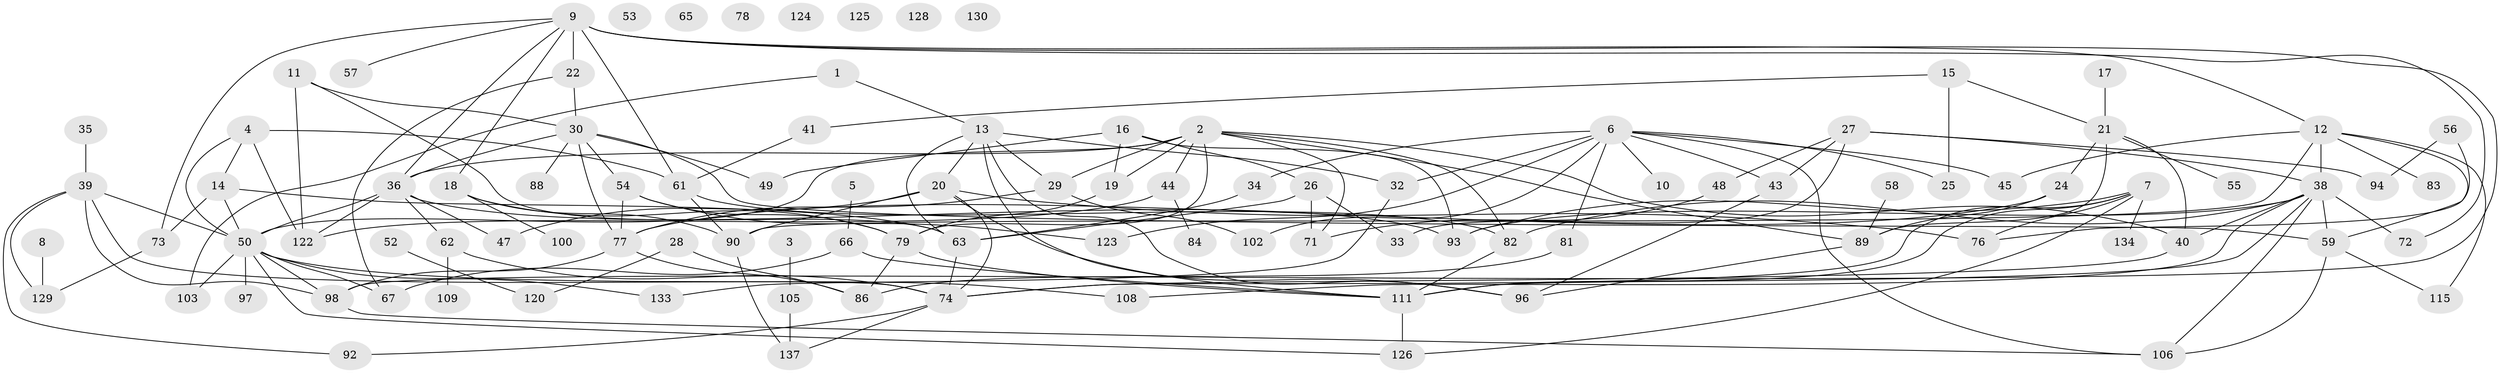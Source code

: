 // original degree distribution, {2: 0.1956521739130435, 6: 0.050724637681159424, 1: 0.15942028985507245, 5: 0.10144927536231885, 4: 0.2028985507246377, 7: 0.021739130434782608, 3: 0.21014492753623187, 10: 0.007246376811594203, 0: 0.050724637681159424}
// Generated by graph-tools (version 1.1) at 2025/41/03/06/25 10:41:20]
// undirected, 102 vertices, 169 edges
graph export_dot {
graph [start="1"]
  node [color=gray90,style=filled];
  1;
  2 [super="+138"];
  3;
  4;
  5;
  6 [super="+37"];
  7 [super="+23"];
  8;
  9 [super="+131"];
  10;
  11 [super="+91"];
  12 [super="+69"];
  13 [super="+112"];
  14 [super="+31"];
  15 [super="+51"];
  16;
  17;
  18 [super="+68"];
  19;
  20 [super="+75"];
  21 [super="+132"];
  22;
  24;
  25;
  26 [super="+80"];
  27 [super="+46"];
  28;
  29 [super="+110"];
  30 [super="+42"];
  32 [super="+85"];
  33;
  34 [super="+107"];
  35;
  36 [super="+113"];
  38 [super="+60"];
  39 [super="+95"];
  40;
  41;
  43;
  44;
  45;
  47;
  48;
  49;
  50 [super="+118"];
  52 [super="+127"];
  53;
  54;
  55;
  56;
  57;
  58;
  59 [super="+99"];
  61 [super="+70"];
  62 [super="+64"];
  63 [super="+119"];
  65;
  66;
  67;
  71;
  72;
  73;
  74 [super="+121"];
  76;
  77 [super="+87"];
  78;
  79 [super="+116"];
  81;
  82;
  83;
  84;
  86 [super="+101"];
  88;
  89 [super="+114"];
  90;
  92;
  93;
  94;
  96 [super="+104"];
  97;
  98;
  100;
  102;
  103;
  105;
  106;
  108 [super="+117"];
  109;
  111 [super="+135"];
  115;
  120;
  122;
  123;
  124;
  125;
  126 [super="+136"];
  128;
  129;
  130;
  133;
  134;
  137;
  1 -- 103;
  1 -- 13;
  2 -- 40;
  2 -- 44;
  2 -- 79;
  2 -- 82;
  2 -- 50;
  2 -- 19;
  2 -- 36;
  2 -- 71;
  2 -- 89;
  2 -- 29;
  3 -- 105;
  4 -- 14;
  4 -- 50;
  4 -- 61 [weight=2];
  4 -- 122;
  5 -- 66;
  6 -- 25;
  6 -- 34;
  6 -- 81;
  6 -- 102;
  6 -- 106;
  6 -- 32;
  6 -- 43;
  6 -- 10;
  6 -- 123;
  6 -- 45;
  7 -- 111;
  7 -- 76;
  7 -- 93;
  7 -- 134;
  7 -- 74;
  7 -- 126;
  8 -- 129;
  9 -- 22;
  9 -- 36;
  9 -- 57;
  9 -- 72;
  9 -- 98;
  9 -- 18;
  9 -- 73;
  9 -- 12;
  9 -- 61;
  11 -- 122;
  11 -- 30;
  11 -- 63;
  12 -- 45;
  12 -- 59;
  12 -- 83;
  12 -- 90;
  12 -- 115;
  12 -- 38;
  13 -- 29;
  13 -- 32;
  13 -- 63;
  13 -- 20;
  13 -- 96;
  13 -- 111;
  14 -- 73;
  14 -- 50;
  14 -- 63;
  15 -- 25;
  15 -- 41;
  15 -- 21;
  16 -- 19;
  16 -- 26;
  16 -- 49;
  16 -- 93;
  17 -- 21;
  18 -- 90;
  18 -- 100;
  18 -- 79;
  19 -- 79;
  20 -- 74;
  20 -- 76;
  20 -- 90;
  20 -- 96;
  20 -- 47;
  21 -- 40;
  21 -- 55;
  21 -- 24;
  21 -- 89;
  22 -- 30;
  22 -- 67;
  24 -- 89;
  24 -- 77;
  26 -- 33;
  26 -- 71;
  26 -- 63;
  27 -- 43;
  27 -- 48 [weight=2];
  27 -- 94 [weight=2];
  27 -- 33;
  27 -- 38;
  28 -- 120;
  28 -- 86;
  29 -- 77;
  29 -- 102;
  30 -- 49;
  30 -- 54;
  30 -- 88;
  30 -- 36;
  30 -- 77;
  30 -- 59;
  32 -- 133;
  34 -- 63;
  35 -- 39;
  36 -- 50;
  36 -- 122;
  36 -- 93;
  36 -- 47;
  36 -- 62;
  38 -- 72;
  38 -- 82;
  38 -- 106;
  38 -- 108;
  38 -- 40;
  38 -- 93;
  38 -- 111;
  38 -- 59;
  39 -- 98;
  39 -- 129;
  39 -- 50;
  39 -- 74;
  39 -- 92;
  40 -- 74;
  41 -- 61;
  43 -- 96;
  44 -- 84;
  44 -- 122;
  48 -- 71;
  50 -- 67 [weight=2];
  50 -- 103;
  50 -- 108;
  50 -- 133;
  50 -- 97;
  50 -- 98;
  50 -- 126;
  52 -- 120;
  54 -- 77;
  54 -- 79;
  54 -- 123;
  56 -- 76;
  56 -- 94;
  58 -- 89;
  59 -- 106;
  59 -- 115;
  61 -- 82;
  61 -- 90;
  62 -- 109;
  62 -- 74;
  63 -- 74;
  66 -- 67;
  66 -- 111;
  73 -- 129;
  74 -- 92;
  74 -- 137;
  77 -- 98;
  77 -- 86;
  79 -- 86;
  79 -- 111;
  81 -- 86;
  82 -- 111;
  89 -- 96;
  90 -- 137;
  98 -- 106;
  105 -- 137;
  111 -- 126;
}
